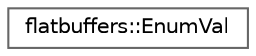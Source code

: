 digraph "Graphical Class Hierarchy"
{
 // LATEX_PDF_SIZE
  bgcolor="transparent";
  edge [fontname=Helvetica,fontsize=10,labelfontname=Helvetica,labelfontsize=10];
  node [fontname=Helvetica,fontsize=10,shape=box,height=0.2,width=0.4];
  rankdir="LR";
  Node0 [id="Node000000",label="flatbuffers::EnumVal",height=0.2,width=0.4,color="grey40", fillcolor="white", style="filled",URL="$structflatbuffers_1_1EnumVal.html",tooltip=" "];
}
